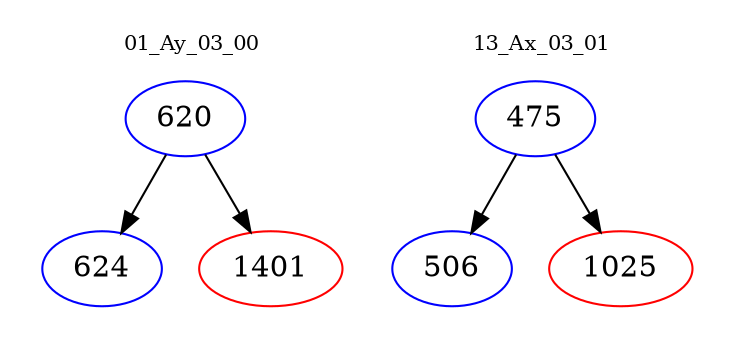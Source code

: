 digraph{
subgraph cluster_0 {
color = white
label = "01_Ay_03_00";
fontsize=10;
T0_620 [label="620", color="blue"]
T0_620 -> T0_624 [color="black"]
T0_624 [label="624", color="blue"]
T0_620 -> T0_1401 [color="black"]
T0_1401 [label="1401", color="red"]
}
subgraph cluster_1 {
color = white
label = "13_Ax_03_01";
fontsize=10;
T1_475 [label="475", color="blue"]
T1_475 -> T1_506 [color="black"]
T1_506 [label="506", color="blue"]
T1_475 -> T1_1025 [color="black"]
T1_1025 [label="1025", color="red"]
}
}
